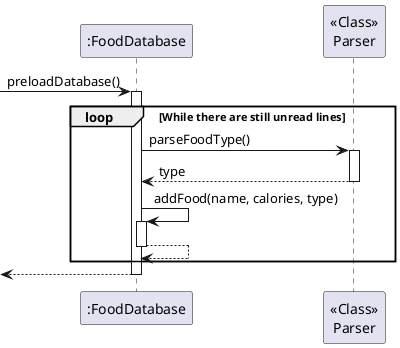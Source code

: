@startuml
'https://plantuml.com/sequence-diagram

-> ":FoodDatabase": preloadDatabase()
activate ":FoodDatabase"

loop While there are still unread lines

    ":FoodDatabase" -> "<<Class>>\nParser": parseFoodType()
    activate "<<Class>>\nParser"
    return type

    ":FoodDatabase" -> ":FoodDatabase": addFood(name, calories, type)
    activate ":FoodDatabase"
    return


end

return
@enduml